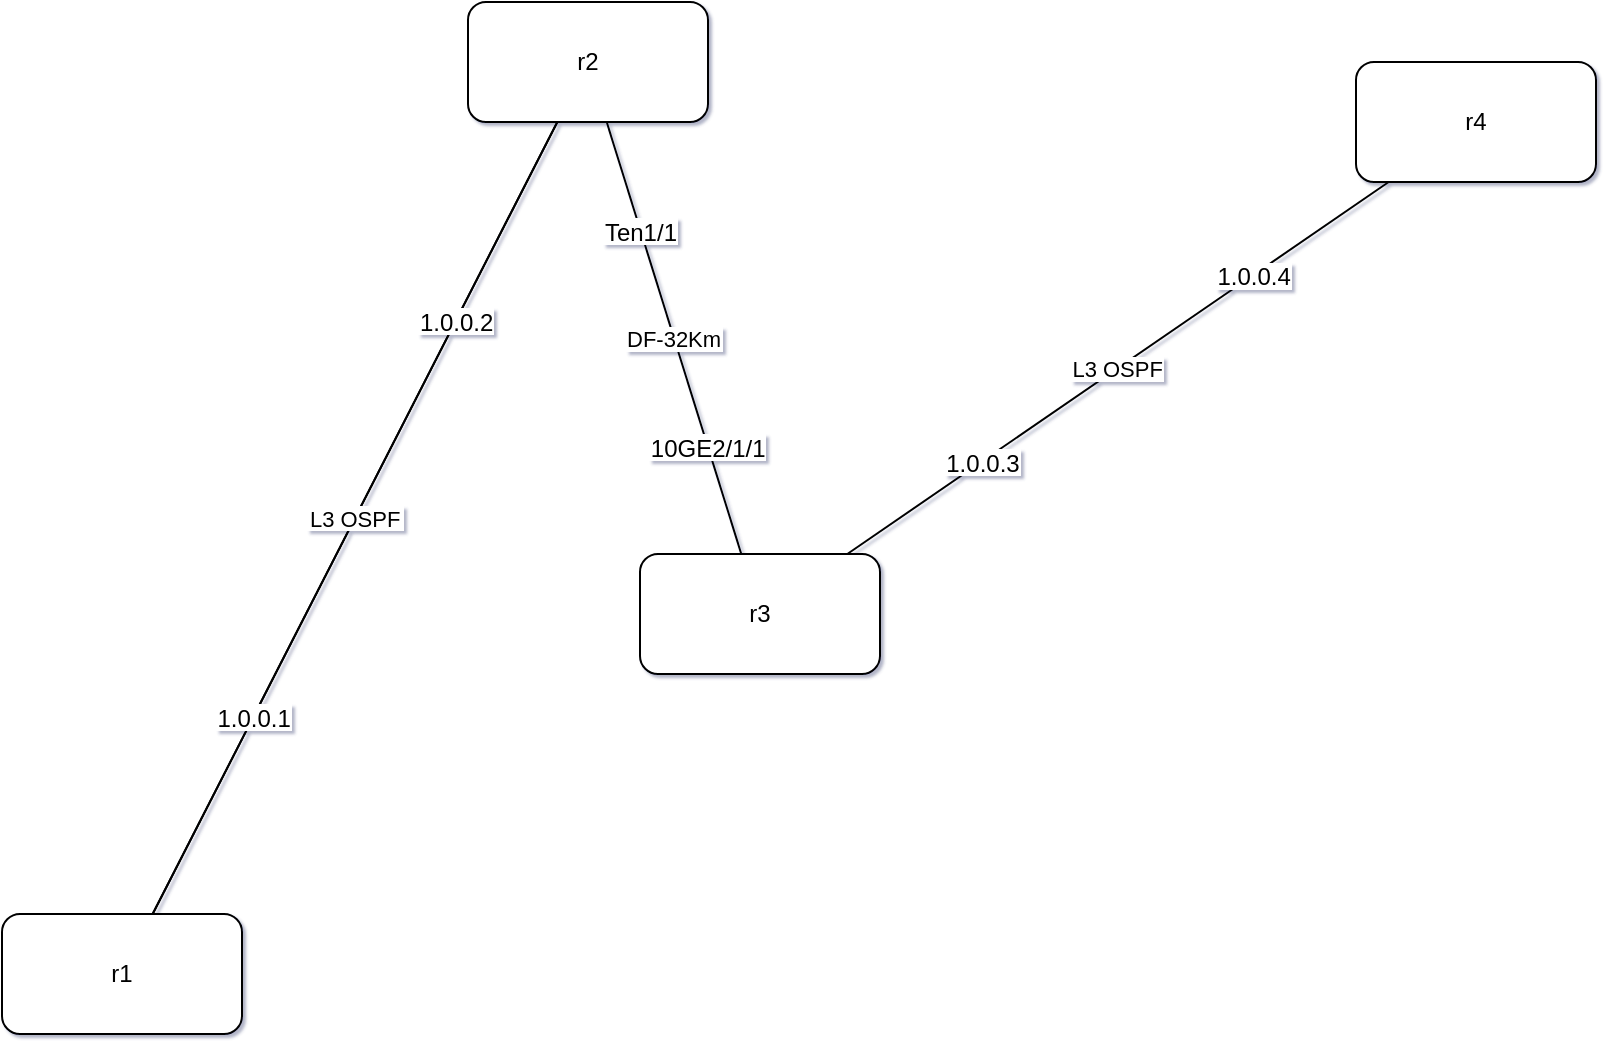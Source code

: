 <mxfile type="device" compressed="false">
    <diagram id="Page-1" name="Page-1">
      <mxGraphModel dx="1360" dy="864" grid="1" gridSize="10" guides="1" tooltips="1" connect="1" arrows="1" fold="1" page="1" pageScale="1" pageWidth="827" pageHeight="1169" math="0" shadow="1">
        <root>
          <mxCell id="0" />   
          <mxCell id="1" parent="0" />
        <object id="r1" label="r1" pic="" bottom_label="core" top_label="1.1.1.1" description="Core Router">
      <mxCell style="rounded=1;whiteSpace=wrap;html=1;" vertex="1" parent="1">
          <mxGeometry x="404" y="750" width="120" height="60" as="geometry" />
      </mxCell>
    </object><object id="r2" label="r2" pic="" bottom_label="core" top_label="2.2.2.2" description="Core Router">
      <mxCell style="rounded=1;whiteSpace=wrap;html=1;" vertex="1" parent="1">
          <mxGeometry x="637" y="294" width="120" height="60" as="geometry" />
      </mxCell>
    </object><object id="r3" label="r3" pic="" bottom_label="edge" top_label="3.3.3.3" description="Edge Router">
      <mxCell style="rounded=1;whiteSpace=wrap;html=1;" vertex="1" parent="1">
          <mxGeometry x="723" y="570" width="120" height="60" as="geometry" />
      </mxCell>
    </object><object id="r4" label="r4" pic="" bottom_label="edge" top_label="4.4.4.4" description="Edge Router">
      <mxCell style="rounded=1;whiteSpace=wrap;html=1;" vertex="1" parent="1">
          <mxGeometry x="1081" y="324" width="120" height="60" as="geometry" />
      </mxCell>
    </object><mxCell id="4c783d026b64f7f34abadd5be66e427d-src" value="Gi1/1" style="labelBackgroundColor=#ffffff;;" vertex="1" connectable="0" parent="4c783d026b64f7f34abadd5be66e427d">
      <mxGeometry x="-0.5" relative="1" as="geometry">
        <mxPoint as="offset" />
      </mxGeometry>
    </mxCell><mxCell id="4c783d026b64f7f34abadd5be66e427d-trgt" value="Gi3/4" style="labelBackgroundColor=#ffffff;;" vertex="1" connectable="0" parent="4c783d026b64f7f34abadd5be66e427d">
      <mxGeometry x="0.5" relative="-1" as="geometry">
        <mxPoint as="offset" />
      </mxGeometry>
    </mxCell><object id="4c783d026b64f7f34abadd5be66e427d" label="DF-10Km" description="DF link between R1 and R2" src_label="Gi1/1" trgt_label="Gi3/4" source="r1" target="r2">
      <mxCell style="endArrow=none;" edge="1" parent="1" source="r1" target="r2">
          <mxGeometry relative="1" as="geometry" />
      </mxCell>
    </object><mxCell id="e6f937d44e23fd838cb4d793ac7ec326-src" value="10GE2/1/1" style="labelBackgroundColor=#ffffff;;" vertex="1" connectable="0" parent="e6f937d44e23fd838cb4d793ac7ec326">
      <mxGeometry x="-0.5" relative="1" as="geometry">
        <mxPoint as="offset" />
      </mxGeometry>
    </mxCell><mxCell id="e6f937d44e23fd838cb4d793ac7ec326-trgt" value="Ten1/1" style="labelBackgroundColor=#ffffff;;" vertex="1" connectable="0" parent="e6f937d44e23fd838cb4d793ac7ec326">
      <mxGeometry x="0.5" relative="-1" as="geometry">
        <mxPoint as="offset" />
      </mxGeometry>
    </mxCell><object id="e6f937d44e23fd838cb4d793ac7ec326" label="DF-32Km" description="DF link between R3 and R2" src_label="10GE2/1/1" trgt_label="Ten1/1" source="r3" target="r2">
      <mxCell style="endArrow=none;" edge="1" parent="1" source="r3" target="r2">
          <mxGeometry relative="1" as="geometry" />
      </mxCell>
    </object><mxCell id="fb091eb9eb3328d084184682b15173eb-src" value="1.0.0.1" style="labelBackgroundColor=#ffffff;;" vertex="1" connectable="0" parent="fb091eb9eb3328d084184682b15173eb">
      <mxGeometry x="-0.5" relative="1" as="geometry">
        <mxPoint as="offset" />
      </mxGeometry>
    </mxCell><mxCell id="fb091eb9eb3328d084184682b15173eb-trgt" value="1.0.0.2" style="labelBackgroundColor=#ffffff;;" vertex="1" connectable="0" parent="fb091eb9eb3328d084184682b15173eb">
      <mxGeometry x="0.5" relative="-1" as="geometry">
        <mxPoint as="offset" />
      </mxGeometry>
    </mxCell><object id="fb091eb9eb3328d084184682b15173eb" label="L3 OSPF" description="L3 path" src_label="1.0.0.1" trgt_label="1.0.0.2" source="r1" target="r2">
      <mxCell style="endArrow=none;" edge="1" parent="1" source="r1" target="r2">
          <mxGeometry relative="1" as="geometry" />
      </mxCell>
    </object><mxCell id="ad02300af0dbdc296d1753fec8337e97-src" value="1.0.0.3" style="labelBackgroundColor=#ffffff;;" vertex="1" connectable="0" parent="ad02300af0dbdc296d1753fec8337e97">
      <mxGeometry x="-0.5" relative="1" as="geometry">
        <mxPoint as="offset" />
      </mxGeometry>
    </mxCell><mxCell id="ad02300af0dbdc296d1753fec8337e97-trgt" value="1.0.0.4" style="labelBackgroundColor=#ffffff;;" vertex="1" connectable="0" parent="ad02300af0dbdc296d1753fec8337e97">
      <mxGeometry x="0.5" relative="-1" as="geometry">
        <mxPoint as="offset" />
      </mxGeometry>
    </mxCell><object id="ad02300af0dbdc296d1753fec8337e97" label="L3 OSPF" description="L3 path" src_label="1.0.0.3" trgt_label="1.0.0.4" source="r3" target="r4">
      <mxCell style="endArrow=none;" edge="1" parent="1" source="r3" target="r4">
          <mxGeometry relative="1" as="geometry" />
      </mxCell>
    </object></root>
      </mxGraphModel>
    </diagram></mxfile>